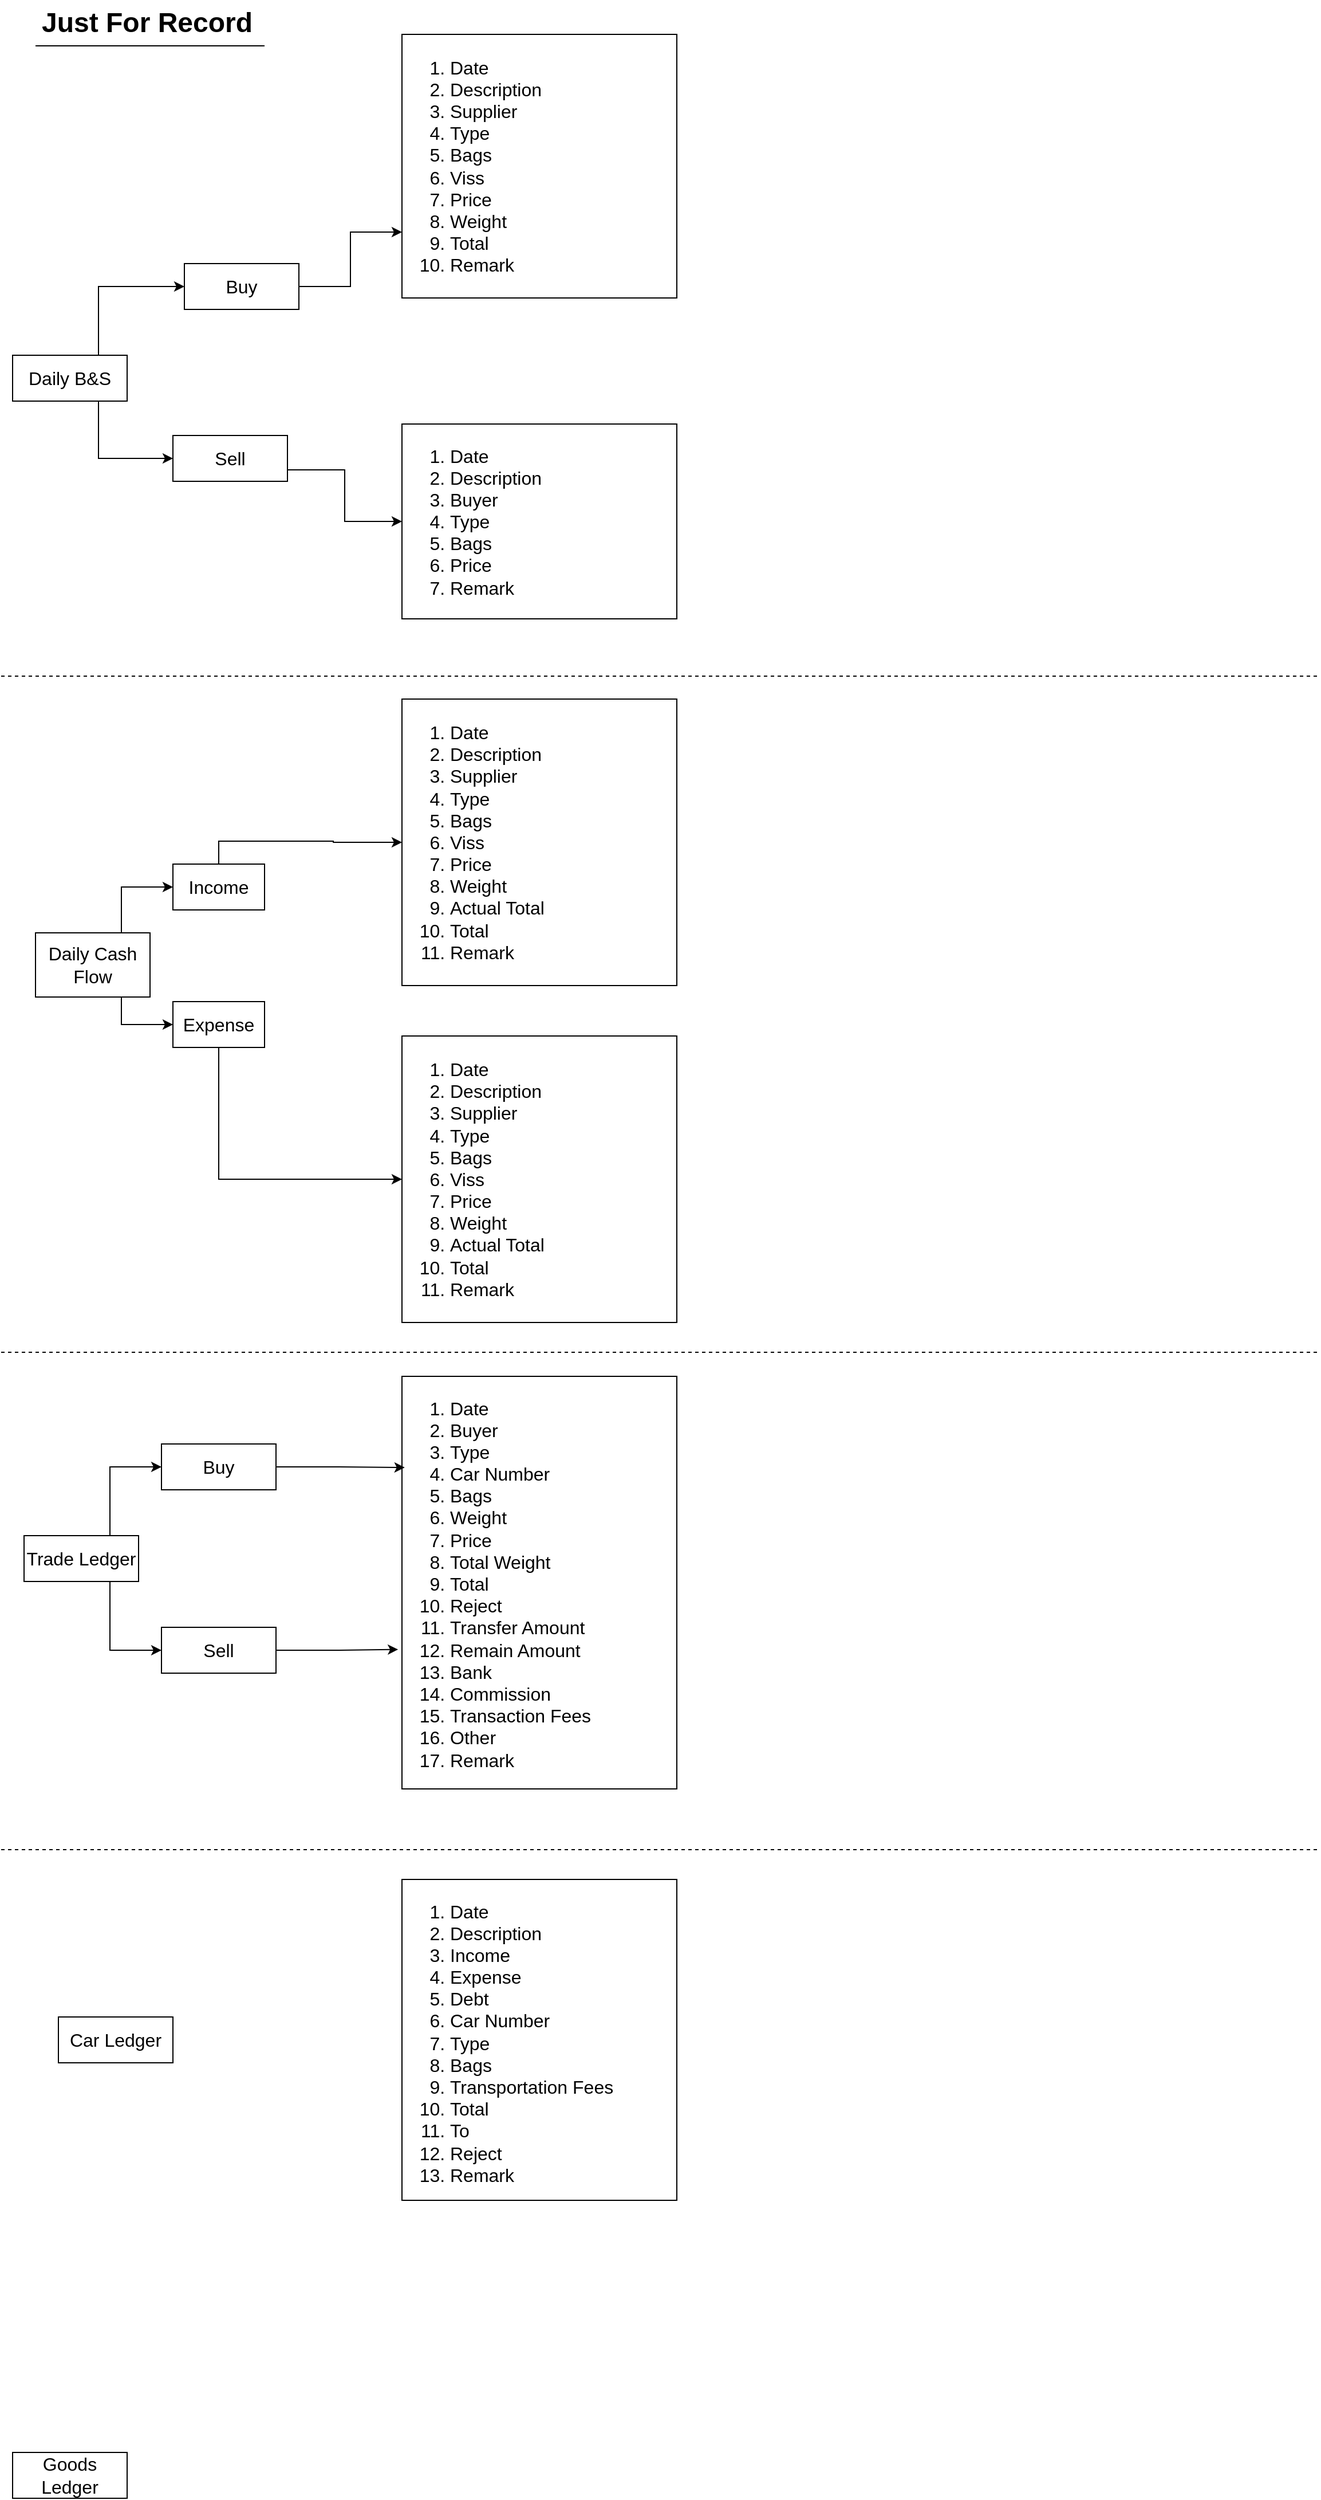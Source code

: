 <mxfile version="24.7.17">
  <diagram name="Page-1" id="-BEs1d6lwpMOucNAkOac">
    <mxGraphModel dx="1687" dy="924" grid="1" gridSize="10" guides="1" tooltips="1" connect="1" arrows="1" fold="1" page="1" pageScale="1" pageWidth="1169" pageHeight="1654" math="0" shadow="0">
      <root>
        <mxCell id="0" />
        <mxCell id="1" parent="0" />
        <mxCell id="y3tPWJdc0TDrSjA-nD9r-1" value="Car Ledger" style="rounded=0;whiteSpace=wrap;html=1;fontSize=16;" parent="1" vertex="1">
          <mxGeometry x="60" y="1800" width="100" height="40" as="geometry" />
        </mxCell>
        <mxCell id="0vb944mvBpbHNHZJIUae-54" style="edgeStyle=orthogonalEdgeStyle;rounded=0;orthogonalLoop=1;jettySize=auto;html=1;exitX=0.75;exitY=1;exitDx=0;exitDy=0;entryX=0;entryY=0.5;entryDx=0;entryDy=0;" edge="1" parent="1" source="y3tPWJdc0TDrSjA-nD9r-3" target="0vb944mvBpbHNHZJIUae-49">
          <mxGeometry relative="1" as="geometry" />
        </mxCell>
        <mxCell id="0vb944mvBpbHNHZJIUae-55" style="edgeStyle=orthogonalEdgeStyle;rounded=0;orthogonalLoop=1;jettySize=auto;html=1;exitX=0.75;exitY=0;exitDx=0;exitDy=0;entryX=0;entryY=0.5;entryDx=0;entryDy=0;" edge="1" parent="1" source="y3tPWJdc0TDrSjA-nD9r-3" target="0vb944mvBpbHNHZJIUae-47">
          <mxGeometry relative="1" as="geometry" />
        </mxCell>
        <mxCell id="y3tPWJdc0TDrSjA-nD9r-3" value="Trade Ledger" style="rounded=0;whiteSpace=wrap;html=1;fontSize=16;" parent="1" vertex="1">
          <mxGeometry x="30" y="1380" width="100" height="40" as="geometry" />
        </mxCell>
        <mxCell id="0vb944mvBpbHNHZJIUae-36" style="edgeStyle=orthogonalEdgeStyle;rounded=0;orthogonalLoop=1;jettySize=auto;html=1;exitX=0.75;exitY=0;exitDx=0;exitDy=0;entryX=0;entryY=0.5;entryDx=0;entryDy=0;fontSize=16;" edge="1" parent="1" source="y3tPWJdc0TDrSjA-nD9r-4" target="0vb944mvBpbHNHZJIUae-17">
          <mxGeometry relative="1" as="geometry" />
        </mxCell>
        <mxCell id="0vb944mvBpbHNHZJIUae-37" style="edgeStyle=orthogonalEdgeStyle;rounded=0;orthogonalLoop=1;jettySize=auto;html=1;exitX=0.75;exitY=1;exitDx=0;exitDy=0;entryX=0;entryY=0.5;entryDx=0;entryDy=0;fontSize=16;" edge="1" parent="1" source="y3tPWJdc0TDrSjA-nD9r-4" target="0vb944mvBpbHNHZJIUae-18">
          <mxGeometry relative="1" as="geometry" />
        </mxCell>
        <mxCell id="y3tPWJdc0TDrSjA-nD9r-4" value="Daily B&amp;amp;S" style="rounded=0;whiteSpace=wrap;html=1;fontSize=16;" parent="1" vertex="1">
          <mxGeometry x="20" y="350" width="100" height="40" as="geometry" />
        </mxCell>
        <mxCell id="0vb944mvBpbHNHZJIUae-45" style="edgeStyle=orthogonalEdgeStyle;rounded=0;orthogonalLoop=1;jettySize=auto;html=1;exitX=0.5;exitY=1;exitDx=0;exitDy=0;entryX=0;entryY=0.5;entryDx=0;entryDy=0;" edge="1" parent="1" source="cP0VO7rM4Eh250nShlnv-3" target="0vb944mvBpbHNHZJIUae-42">
          <mxGeometry relative="1" as="geometry" />
        </mxCell>
        <mxCell id="cP0VO7rM4Eh250nShlnv-3" value="Expense" style="rounded=0;whiteSpace=wrap;html=1;fontSize=16;" parent="1" vertex="1">
          <mxGeometry x="160" y="914" width="80" height="40" as="geometry" />
        </mxCell>
        <mxCell id="0vb944mvBpbHNHZJIUae-43" style="edgeStyle=orthogonalEdgeStyle;rounded=0;orthogonalLoop=1;jettySize=auto;html=1;exitX=0.75;exitY=0;exitDx=0;exitDy=0;entryX=0;entryY=0.5;entryDx=0;entryDy=0;" edge="1" parent="1" source="cP0VO7rM4Eh250nShlnv-4" target="y3tPWJdc0TDrSjA-nD9r-2">
          <mxGeometry relative="1" as="geometry" />
        </mxCell>
        <mxCell id="0vb944mvBpbHNHZJIUae-44" style="edgeStyle=orthogonalEdgeStyle;rounded=0;orthogonalLoop=1;jettySize=auto;html=1;exitX=0.75;exitY=1;exitDx=0;exitDy=0;entryX=0;entryY=0.5;entryDx=0;entryDy=0;" edge="1" parent="1" source="cP0VO7rM4Eh250nShlnv-4" target="cP0VO7rM4Eh250nShlnv-3">
          <mxGeometry relative="1" as="geometry" />
        </mxCell>
        <mxCell id="cP0VO7rM4Eh250nShlnv-4" value="Daily Cash Flow" style="rounded=0;whiteSpace=wrap;html=1;fontSize=16;" parent="1" vertex="1">
          <mxGeometry x="40" y="854" width="100" height="56" as="geometry" />
        </mxCell>
        <mxCell id="0vb944mvBpbHNHZJIUae-46" style="edgeStyle=orthogonalEdgeStyle;rounded=0;orthogonalLoop=1;jettySize=auto;html=1;exitX=0.5;exitY=0;exitDx=0;exitDy=0;entryX=0;entryY=0.5;entryDx=0;entryDy=0;" edge="1" parent="1" source="y3tPWJdc0TDrSjA-nD9r-2" target="0vb944mvBpbHNHZJIUae-38">
          <mxGeometry relative="1" as="geometry" />
        </mxCell>
        <mxCell id="y3tPWJdc0TDrSjA-nD9r-2" value="Income" style="rounded=0;whiteSpace=wrap;html=1;fontSize=16;" parent="1" vertex="1">
          <mxGeometry x="160" y="794" width="80" height="40" as="geometry" />
        </mxCell>
        <mxCell id="0vb944mvBpbHNHZJIUae-31" style="edgeStyle=orthogonalEdgeStyle;rounded=0;orthogonalLoop=1;jettySize=auto;html=1;exitX=1;exitY=0.5;exitDx=0;exitDy=0;entryX=0;entryY=0.75;entryDx=0;entryDy=0;fontSize=16;" edge="1" parent="1" source="0vb944mvBpbHNHZJIUae-17" target="0vb944mvBpbHNHZJIUae-30">
          <mxGeometry relative="1" as="geometry" />
        </mxCell>
        <mxCell id="0vb944mvBpbHNHZJIUae-17" value="Buy" style="rounded=0;whiteSpace=wrap;html=1;fontSize=16;" vertex="1" parent="1">
          <mxGeometry x="170" y="270" width="100" height="40" as="geometry" />
        </mxCell>
        <mxCell id="0vb944mvBpbHNHZJIUae-33" style="edgeStyle=orthogonalEdgeStyle;rounded=0;orthogonalLoop=1;jettySize=auto;html=1;exitX=1;exitY=0.75;exitDx=0;exitDy=0;entryX=0;entryY=0.5;entryDx=0;entryDy=0;fontSize=16;" edge="1" parent="1" source="0vb944mvBpbHNHZJIUae-18" target="0vb944mvBpbHNHZJIUae-32">
          <mxGeometry relative="1" as="geometry" />
        </mxCell>
        <mxCell id="0vb944mvBpbHNHZJIUae-18" value="Sell" style="rounded=0;whiteSpace=wrap;html=1;fontSize=16;" vertex="1" parent="1">
          <mxGeometry x="160" y="420" width="100" height="40" as="geometry" />
        </mxCell>
        <mxCell id="0vb944mvBpbHNHZJIUae-30" value="&lt;ol style=&quot;font-size: 16px;&quot;&gt;&lt;li style=&quot;font-size: 16px;&quot;&gt;Date&lt;/li&gt;&lt;li style=&quot;font-size: 16px;&quot;&gt;Description&lt;/li&gt;&lt;li style=&quot;font-size: 16px;&quot;&gt;Supplier&lt;/li&gt;&lt;li style=&quot;font-size: 16px;&quot;&gt;Type&lt;/li&gt;&lt;li style=&quot;font-size: 16px;&quot;&gt;Bags&lt;/li&gt;&lt;li style=&quot;font-size: 16px;&quot;&gt;Viss&lt;/li&gt;&lt;li style=&quot;font-size: 16px;&quot;&gt;Price&lt;/li&gt;&lt;li style=&quot;font-size: 16px;&quot;&gt;Weight&lt;/li&gt;&lt;li style=&quot;font-size: 16px;&quot;&gt;Total&lt;/li&gt;&lt;li style=&quot;font-size: 16px;&quot;&gt;Remark&lt;/li&gt;&lt;/ol&gt;" style="text;strokeColor=default;fillColor=none;html=1;whiteSpace=wrap;verticalAlign=middle;overflow=hidden;fontSize=16;" vertex="1" parent="1">
          <mxGeometry x="360" y="70" width="240" height="230" as="geometry" />
        </mxCell>
        <mxCell id="0vb944mvBpbHNHZJIUae-32" value="&lt;ol style=&quot;font-size: 16px;&quot;&gt;&lt;li style=&quot;font-size: 16px;&quot;&gt;Date&lt;/li&gt;&lt;li style=&quot;font-size: 16px;&quot;&gt;Description&lt;/li&gt;&lt;li style=&quot;font-size: 16px;&quot;&gt;Buyer&lt;/li&gt;&lt;li style=&quot;font-size: 16px;&quot;&gt;Type&lt;/li&gt;&lt;li style=&quot;font-size: 16px;&quot;&gt;Bags&lt;/li&gt;&lt;li style=&quot;font-size: 16px;&quot;&gt;Price&lt;/li&gt;&lt;li style=&quot;font-size: 16px;&quot;&gt;Remark&lt;br style=&quot;font-size: 16px;&quot;&gt;&lt;/li&gt;&lt;/ol&gt;" style="text;strokeColor=default;fillColor=none;html=1;whiteSpace=wrap;verticalAlign=middle;overflow=hidden;fontSize=16;" vertex="1" parent="1">
          <mxGeometry x="360" y="410" width="240" height="170" as="geometry" />
        </mxCell>
        <mxCell id="0vb944mvBpbHNHZJIUae-38" value="&lt;ol style=&quot;font-size: 16px;&quot;&gt;&lt;li style=&quot;font-size: 16px;&quot;&gt;Date&lt;/li&gt;&lt;li style=&quot;font-size: 16px;&quot;&gt;Description&lt;/li&gt;&lt;li style=&quot;font-size: 16px;&quot;&gt;Supplier&lt;/li&gt;&lt;li style=&quot;font-size: 16px;&quot;&gt;Type&lt;/li&gt;&lt;li style=&quot;font-size: 16px;&quot;&gt;Bags&lt;/li&gt;&lt;li style=&quot;font-size: 16px;&quot;&gt;Viss&lt;/li&gt;&lt;li style=&quot;font-size: 16px;&quot;&gt;Price&lt;/li&gt;&lt;li style=&quot;font-size: 16px;&quot;&gt;Weight&lt;/li&gt;&lt;li style=&quot;font-size: 16px;&quot;&gt;Actual Total&lt;/li&gt;&lt;li style=&quot;font-size: 16px;&quot;&gt;Total&lt;/li&gt;&lt;li style=&quot;font-size: 16px;&quot;&gt;Remark&lt;/li&gt;&lt;/ol&gt;" style="text;strokeColor=default;fillColor=none;html=1;whiteSpace=wrap;verticalAlign=middle;overflow=hidden;fontSize=16;" vertex="1" parent="1">
          <mxGeometry x="360" y="650" width="240" height="250" as="geometry" />
        </mxCell>
        <mxCell id="0vb944mvBpbHNHZJIUae-42" value="&lt;ol style=&quot;font-size: 16px;&quot;&gt;&lt;li style=&quot;font-size: 16px;&quot;&gt;Date&lt;/li&gt;&lt;li style=&quot;font-size: 16px;&quot;&gt;Description&lt;/li&gt;&lt;li style=&quot;font-size: 16px;&quot;&gt;Supplier&lt;/li&gt;&lt;li style=&quot;font-size: 16px;&quot;&gt;Type&lt;/li&gt;&lt;li style=&quot;font-size: 16px;&quot;&gt;Bags&lt;/li&gt;&lt;li style=&quot;font-size: 16px;&quot;&gt;Viss&lt;/li&gt;&lt;li style=&quot;font-size: 16px;&quot;&gt;Price&lt;/li&gt;&lt;li style=&quot;font-size: 16px;&quot;&gt;Weight&lt;/li&gt;&lt;li style=&quot;font-size: 16px;&quot;&gt;Actual Total&lt;/li&gt;&lt;li style=&quot;font-size: 16px;&quot;&gt;Total&lt;/li&gt;&lt;li style=&quot;font-size: 16px;&quot;&gt;Remark&lt;/li&gt;&lt;/ol&gt;" style="text;strokeColor=default;fillColor=none;html=1;whiteSpace=wrap;verticalAlign=middle;overflow=hidden;fontSize=16;" vertex="1" parent="1">
          <mxGeometry x="360" y="944" width="240" height="250" as="geometry" />
        </mxCell>
        <mxCell id="0vb944mvBpbHNHZJIUae-47" value="Buy" style="rounded=0;whiteSpace=wrap;html=1;fontSize=16;" vertex="1" parent="1">
          <mxGeometry x="150" y="1300" width="100" height="40" as="geometry" />
        </mxCell>
        <mxCell id="0vb944mvBpbHNHZJIUae-49" value="Sell" style="rounded=0;whiteSpace=wrap;html=1;fontSize=16;" vertex="1" parent="1">
          <mxGeometry x="150" y="1460" width="100" height="40" as="geometry" />
        </mxCell>
        <mxCell id="0vb944mvBpbHNHZJIUae-50" value="&lt;ol style=&quot;font-size: 16px;&quot;&gt;&lt;li style=&quot;font-size: 16px;&quot;&gt;Date&lt;/li&gt;&lt;li style=&quot;font-size: 16px;&quot;&gt;Buyer&lt;/li&gt;&lt;li style=&quot;font-size: 16px;&quot;&gt;Type&lt;/li&gt;&lt;li style=&quot;font-size: 16px;&quot;&gt;Car Number&lt;/li&gt;&lt;li style=&quot;font-size: 16px;&quot;&gt;Bags&lt;/li&gt;&lt;li style=&quot;font-size: 16px;&quot;&gt;Weight&lt;/li&gt;&lt;li style=&quot;font-size: 16px;&quot;&gt;Price&lt;/li&gt;&lt;li style=&quot;font-size: 16px;&quot;&gt;Total Weight&lt;/li&gt;&lt;li style=&quot;font-size: 16px;&quot;&gt;Total&lt;/li&gt;&lt;li style=&quot;font-size: 16px;&quot;&gt;Reject&lt;/li&gt;&lt;li style=&quot;font-size: 16px;&quot;&gt;Transfer Amount&lt;/li&gt;&lt;li style=&quot;font-size: 16px;&quot;&gt;Remain Amount&lt;/li&gt;&lt;li style=&quot;font-size: 16px;&quot;&gt;Bank&lt;/li&gt;&lt;li style=&quot;font-size: 16px;&quot;&gt;Commission&lt;/li&gt;&lt;li style=&quot;font-size: 16px;&quot;&gt;Transaction Fees&lt;/li&gt;&lt;li style=&quot;font-size: 16px;&quot;&gt;Other&lt;/li&gt;&lt;li style=&quot;font-size: 16px;&quot;&gt;Remark&lt;/li&gt;&lt;/ol&gt;" style="text;strokeColor=default;fillColor=none;html=1;whiteSpace=wrap;verticalAlign=middle;overflow=hidden;fontSize=16;" vertex="1" parent="1">
          <mxGeometry x="360" y="1241" width="240" height="360" as="geometry" />
        </mxCell>
        <mxCell id="0vb944mvBpbHNHZJIUae-52" style="edgeStyle=orthogonalEdgeStyle;rounded=0;orthogonalLoop=1;jettySize=auto;html=1;exitX=1;exitY=0.5;exitDx=0;exitDy=0;entryX=-0.014;entryY=0.662;entryDx=0;entryDy=0;entryPerimeter=0;" edge="1" parent="1" source="0vb944mvBpbHNHZJIUae-49" target="0vb944mvBpbHNHZJIUae-50">
          <mxGeometry relative="1" as="geometry" />
        </mxCell>
        <mxCell id="0vb944mvBpbHNHZJIUae-53" style="edgeStyle=orthogonalEdgeStyle;rounded=0;orthogonalLoop=1;jettySize=auto;html=1;exitX=1;exitY=0.5;exitDx=0;exitDy=0;entryX=0.01;entryY=0.221;entryDx=0;entryDy=0;entryPerimeter=0;" edge="1" parent="1" source="0vb944mvBpbHNHZJIUae-47" target="0vb944mvBpbHNHZJIUae-50">
          <mxGeometry relative="1" as="geometry" />
        </mxCell>
        <mxCell id="0vb944mvBpbHNHZJIUae-56" value="Just For Record" style="text;strokeColor=none;fillColor=none;html=1;fontSize=24;fontStyle=1;verticalAlign=middle;align=center;" vertex="1" parent="1">
          <mxGeometry x="87" y="40" width="100" height="40" as="geometry" />
        </mxCell>
        <mxCell id="0vb944mvBpbHNHZJIUae-58" value="" style="endArrow=none;html=1;rounded=0;" edge="1" parent="1">
          <mxGeometry width="50" height="50" relative="1" as="geometry">
            <mxPoint x="40" y="80" as="sourcePoint" />
            <mxPoint x="240" y="80" as="targetPoint" />
            <Array as="points" />
          </mxGeometry>
        </mxCell>
        <mxCell id="0vb944mvBpbHNHZJIUae-60" value="" style="endArrow=none;dashed=1;html=1;rounded=0;" edge="1" parent="1">
          <mxGeometry width="50" height="50" relative="1" as="geometry">
            <mxPoint x="10" y="1220" as="sourcePoint" />
            <mxPoint x="1160" y="1220" as="targetPoint" />
          </mxGeometry>
        </mxCell>
        <mxCell id="0vb944mvBpbHNHZJIUae-61" value="" style="endArrow=none;dashed=1;html=1;rounded=0;" edge="1" parent="1">
          <mxGeometry width="50" height="50" relative="1" as="geometry">
            <mxPoint x="10" y="630" as="sourcePoint" />
            <mxPoint x="1160" y="630" as="targetPoint" />
          </mxGeometry>
        </mxCell>
        <mxCell id="0vb944mvBpbHNHZJIUae-62" value="" style="endArrow=none;dashed=1;html=1;rounded=0;" edge="1" parent="1">
          <mxGeometry width="50" height="50" relative="1" as="geometry">
            <mxPoint x="10" y="1654" as="sourcePoint" />
            <mxPoint x="1160" y="1654" as="targetPoint" />
          </mxGeometry>
        </mxCell>
        <mxCell id="0vb944mvBpbHNHZJIUae-63" value="Goods Ledger" style="rounded=0;whiteSpace=wrap;html=1;fontSize=16;" vertex="1" parent="1">
          <mxGeometry x="20" y="2180" width="100" height="40" as="geometry" />
        </mxCell>
        <mxCell id="0vb944mvBpbHNHZJIUae-64" value="&lt;ol style=&quot;font-size: 16px;&quot;&gt;&lt;li style=&quot;font-size: 16px;&quot;&gt;Date&lt;/li&gt;&lt;li style=&quot;font-size: 16px;&quot;&gt;Description&lt;/li&gt;&lt;li style=&quot;font-size: 16px;&quot;&gt;Income&lt;/li&gt;&lt;li style=&quot;font-size: 16px;&quot;&gt;Expense&lt;/li&gt;&lt;li style=&quot;font-size: 16px;&quot;&gt;Debt&lt;/li&gt;&lt;li style=&quot;font-size: 16px;&quot;&gt;Car Number&lt;/li&gt;&lt;li style=&quot;font-size: 16px;&quot;&gt;Type&lt;/li&gt;&lt;li style=&quot;font-size: 16px;&quot;&gt;Bags&lt;/li&gt;&lt;li style=&quot;font-size: 16px;&quot;&gt;Transportation Fees&lt;/li&gt;&lt;li style=&quot;font-size: 16px;&quot;&gt;Total&lt;/li&gt;&lt;li style=&quot;font-size: 16px;&quot;&gt;To&lt;/li&gt;&lt;li style=&quot;font-size: 16px;&quot;&gt;Reject&lt;/li&gt;&lt;li style=&quot;font-size: 16px;&quot;&gt;Remark&lt;br&gt;&lt;/li&gt;&lt;/ol&gt;" style="text;strokeColor=default;fillColor=none;html=1;whiteSpace=wrap;verticalAlign=middle;overflow=hidden;fontSize=16;" vertex="1" parent="1">
          <mxGeometry x="360" y="1680" width="240" height="280" as="geometry" />
        </mxCell>
      </root>
    </mxGraphModel>
  </diagram>
</mxfile>
